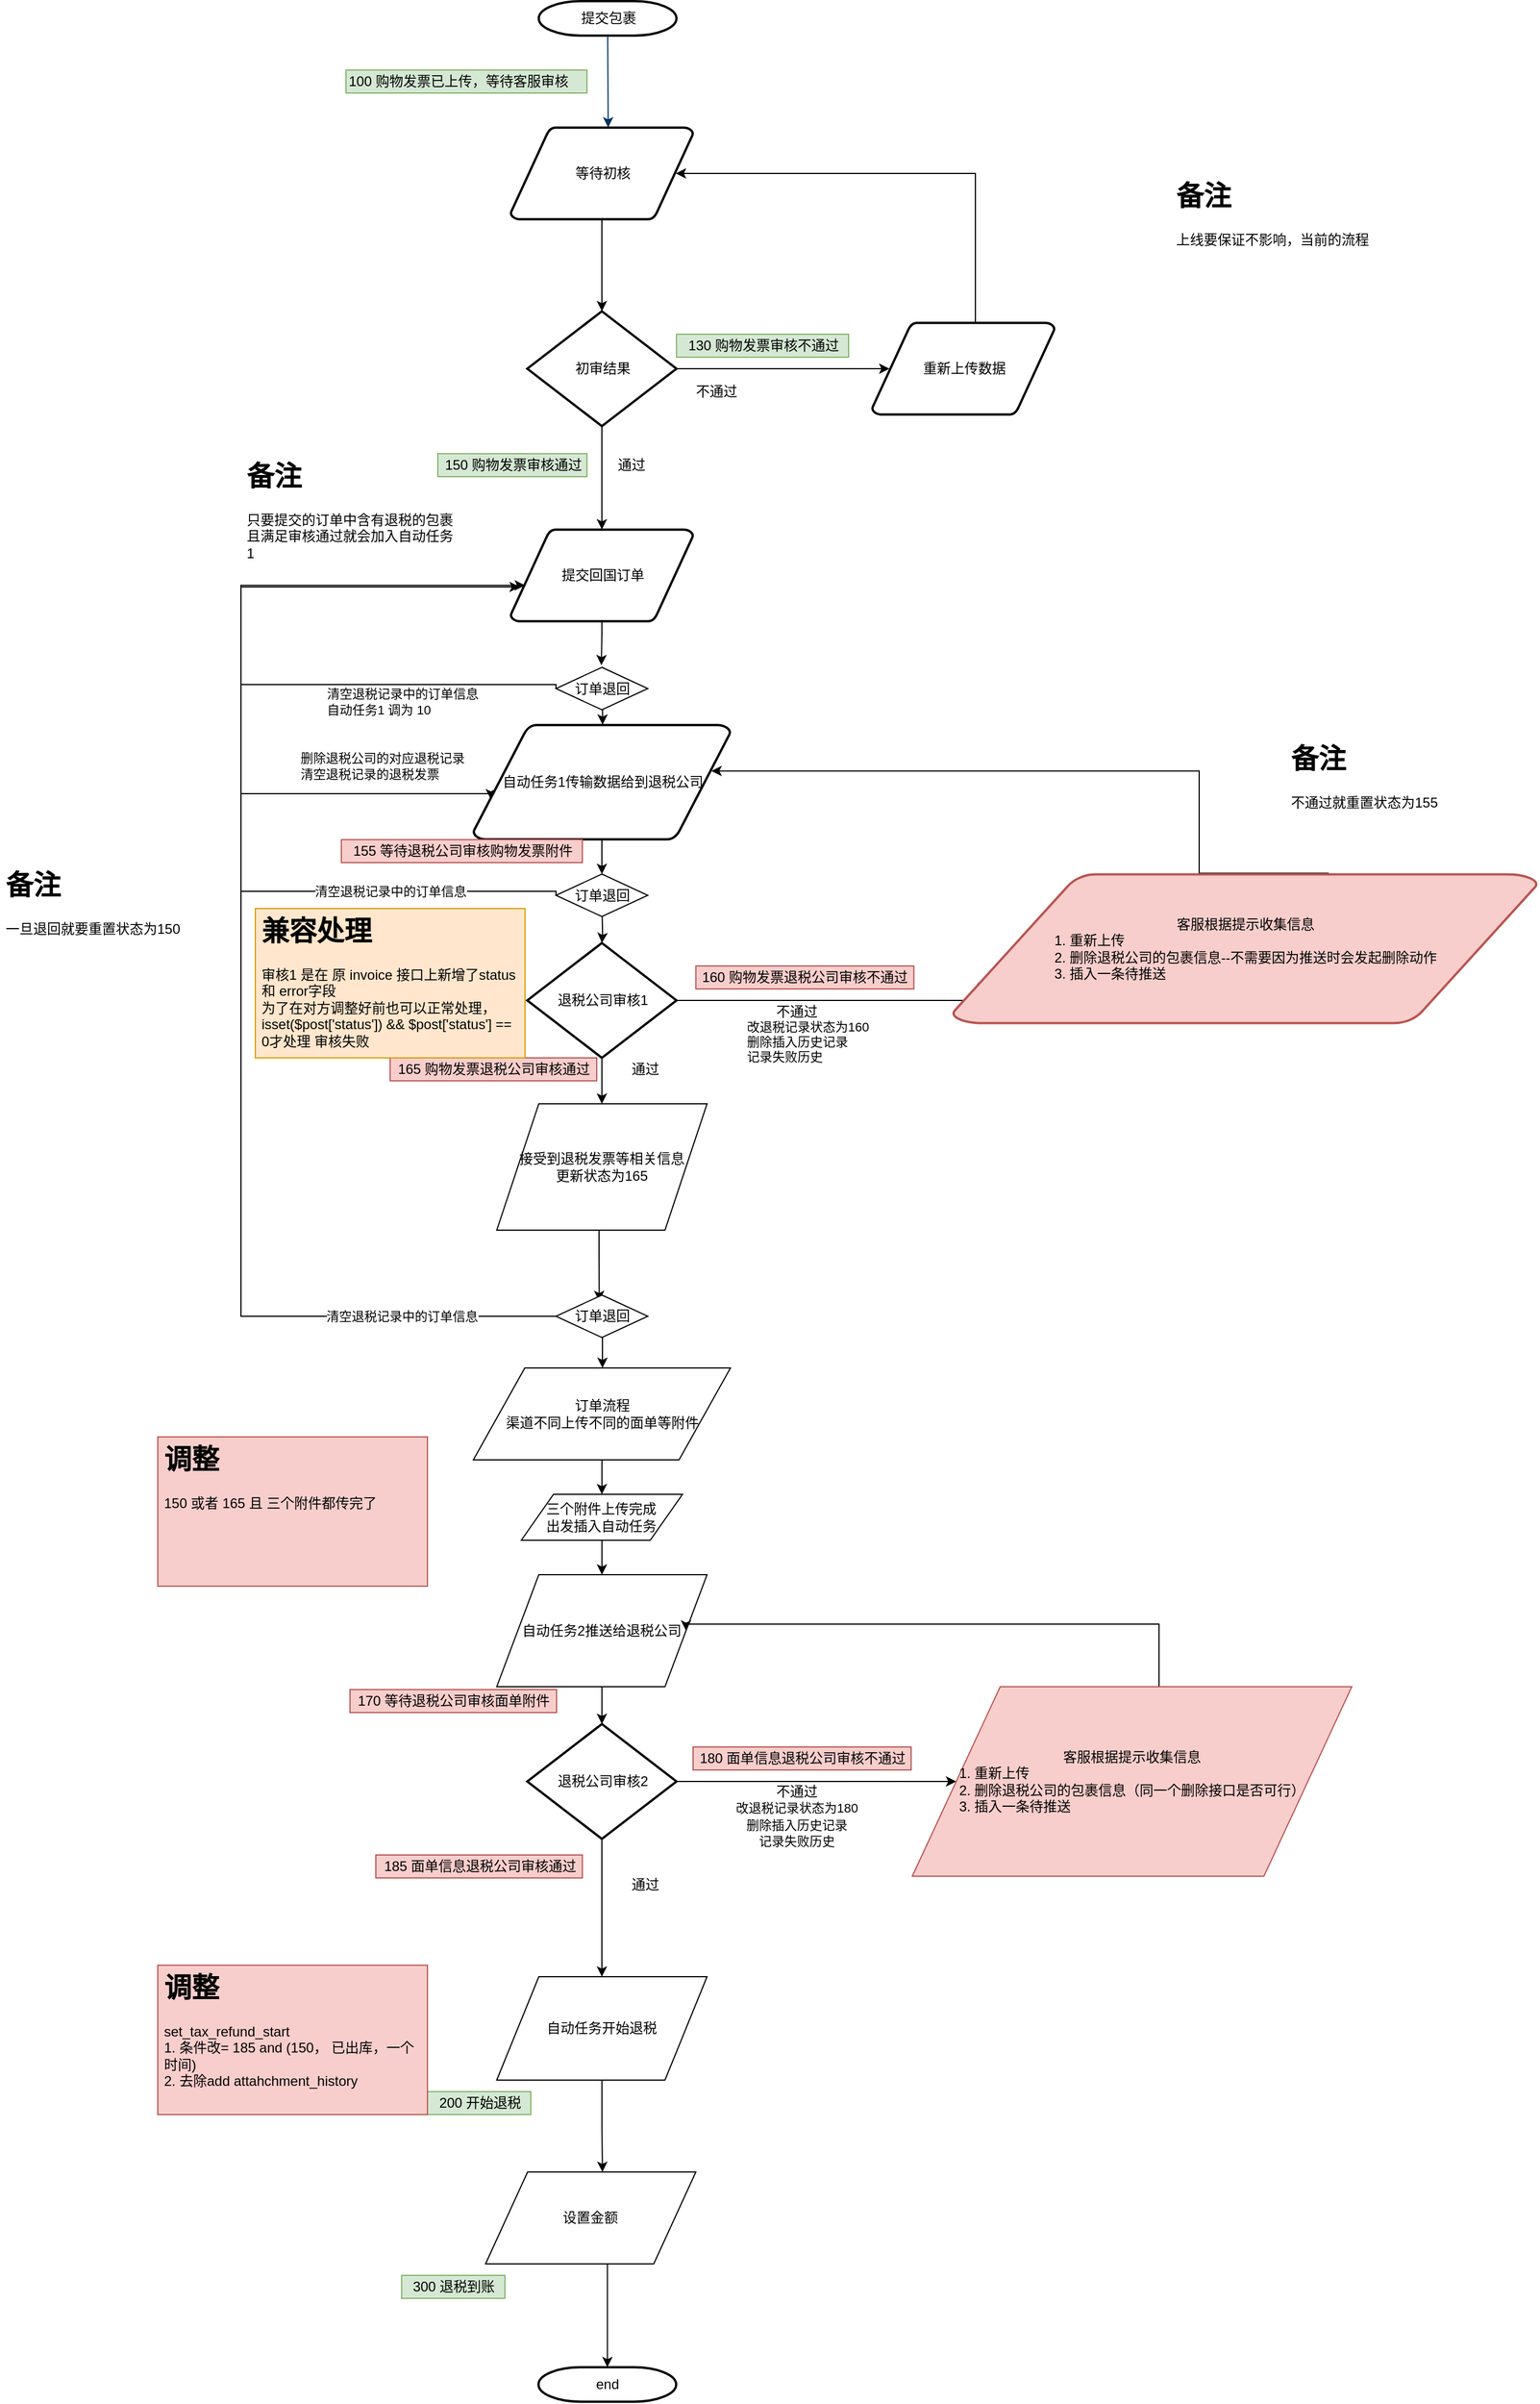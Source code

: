 <mxfile version="13.1.2" type="github">
  <diagram id="6a731a19-8d31-9384-78a2-239565b7b9f0" name="Page-1">
    <mxGraphModel dx="2390" dy="645" grid="1" gridSize="10" guides="1" tooltips="1" connect="1" arrows="1" fold="1" page="1" pageScale="1" pageWidth="1169" pageHeight="827" background="#ffffff" math="0" shadow="0">
      <root>
        <mxCell id="0" />
        <mxCell id="1" parent="0" />
        <mxCell id="2" value="提交包裹" style="shape=mxgraph.flowchart.terminator;strokeWidth=2;gradientColor=none;gradientDirection=north;fontStyle=0;html=1;" parent="1" vertex="1">
          <mxGeometry x="259.5" y="20" width="120" height="30" as="geometry" />
        </mxCell>
        <mxCell id="7" style="fontStyle=1;strokeColor=#003366;strokeWidth=1;html=1;" parent="1" source="2" edge="1">
          <mxGeometry relative="1" as="geometry">
            <mxPoint x="320" y="130" as="targetPoint" />
          </mxGeometry>
        </mxCell>
        <mxCell id="LrSTDgnJc3ZIewaenou--55" value="100&amp;nbsp;&lt;span&gt;购物发票已上传，等待客服审核&lt;/span&gt;" style="text;html=1;align=left;verticalAlign=middle;resizable=0;points=[];autosize=1;fillColor=#d5e8d4;strokeColor=#82b366;" parent="1" vertex="1">
          <mxGeometry x="91.5" y="80" width="210" height="20" as="geometry" />
        </mxCell>
        <mxCell id="LrSTDgnJc3ZIewaenou--58" value="" style="edgeStyle=orthogonalEdgeStyle;rounded=0;orthogonalLoop=1;jettySize=auto;html=1;entryX=0.5;entryY=0;entryDx=0;entryDy=0;entryPerimeter=0;" parent="1" source="LrSTDgnJc3ZIewaenou--56" target="LrSTDgnJc3ZIewaenou--60" edge="1">
          <mxGeometry relative="1" as="geometry">
            <mxPoint x="314.5" y="290" as="targetPoint" />
          </mxGeometry>
        </mxCell>
        <mxCell id="LrSTDgnJc3ZIewaenou--56" value="等待初核" style="shape=mxgraph.flowchart.data;strokeWidth=2;gradientColor=none;gradientDirection=north;fontStyle=0;html=1;" parent="1" vertex="1">
          <mxGeometry x="235" y="130" width="159" height="80" as="geometry" />
        </mxCell>
        <mxCell id="LrSTDgnJc3ZIewaenou--62" value="" style="edgeStyle=orthogonalEdgeStyle;rounded=0;orthogonalLoop=1;jettySize=auto;html=1;entryX=0.095;entryY=0.5;entryDx=0;entryDy=0;entryPerimeter=0;" parent="1" source="LrSTDgnJc3ZIewaenou--60" target="LrSTDgnJc3ZIewaenou--63" edge="1">
          <mxGeometry relative="1" as="geometry">
            <mxPoint x="459.5" y="340" as="targetPoint" />
          </mxGeometry>
        </mxCell>
        <mxCell id="LrSTDgnJc3ZIewaenou--69" value="" style="edgeStyle=orthogonalEdgeStyle;rounded=0;orthogonalLoop=1;jettySize=auto;html=1;entryX=0.5;entryY=0;entryDx=0;entryDy=0;entryPerimeter=0;" parent="1" source="LrSTDgnJc3ZIewaenou--60" target="LrSTDgnJc3ZIewaenou--70" edge="1">
          <mxGeometry relative="1" as="geometry">
            <mxPoint x="314.5" y="470" as="targetPoint" />
          </mxGeometry>
        </mxCell>
        <mxCell id="LrSTDgnJc3ZIewaenou--60" value="初审结果" style="shape=mxgraph.flowchart.decision;strokeWidth=2;gradientColor=none;gradientDirection=north;fontStyle=0;html=1;" parent="1" vertex="1">
          <mxGeometry x="249.5" y="290" width="130" height="100" as="geometry" />
        </mxCell>
        <mxCell id="LrSTDgnJc3ZIewaenou--65" value="" style="edgeStyle=orthogonalEdgeStyle;rounded=0;orthogonalLoop=1;jettySize=auto;html=1;entryX=0.905;entryY=0.5;entryDx=0;entryDy=0;entryPerimeter=0;exitX=0.574;exitY=0.017;exitDx=0;exitDy=0;exitPerimeter=0;" parent="1" source="LrSTDgnJc3ZIewaenou--63" target="LrSTDgnJc3ZIewaenou--56" edge="1">
          <mxGeometry relative="1" as="geometry">
            <mxPoint x="529.5" y="220" as="targetPoint" />
            <Array as="points">
              <mxPoint x="640" y="301" />
              <mxPoint x="640" y="170" />
            </Array>
          </mxGeometry>
        </mxCell>
        <mxCell id="LrSTDgnJc3ZIewaenou--63" value="重新上传数据" style="shape=mxgraph.flowchart.data;strokeWidth=2;gradientColor=none;gradientDirection=north;fontStyle=0;html=1;" parent="1" vertex="1">
          <mxGeometry x="550" y="300" width="159" height="80" as="geometry" />
        </mxCell>
        <mxCell id="LrSTDgnJc3ZIewaenou--66" value="不通过" style="text;html=1;align=center;verticalAlign=middle;resizable=0;points=[];autosize=1;" parent="1" vertex="1">
          <mxGeometry x="389" y="350" width="50" height="20" as="geometry" />
        </mxCell>
        <mxCell id="LrSTDgnJc3ZIewaenou--75" value="" style="edgeStyle=orthogonalEdgeStyle;rounded=0;orthogonalLoop=1;jettySize=auto;html=1;entryX=0.584;entryY=-0.06;entryDx=0;entryDy=0;entryPerimeter=0;" parent="1" source="LrSTDgnJc3ZIewaenou--70" edge="1">
          <mxGeometry relative="1" as="geometry">
            <mxPoint x="314.032" y="598.2" as="targetPoint" />
            <Array as="points">
              <mxPoint x="314" y="570" />
              <mxPoint x="314" y="570" />
            </Array>
          </mxGeometry>
        </mxCell>
        <mxCell id="LrSTDgnJc3ZIewaenou--70" value="提交回国订单" style="shape=mxgraph.flowchart.data;strokeWidth=2;gradientColor=none;gradientDirection=north;fontStyle=0;html=1;" parent="1" vertex="1">
          <mxGeometry x="235" y="480" width="159" height="80" as="geometry" />
        </mxCell>
        <mxCell id="LrSTDgnJc3ZIewaenou--77" value="" style="edgeStyle=orthogonalEdgeStyle;rounded=0;orthogonalLoop=1;jettySize=auto;html=1;entryX=0.5;entryY=0;entryDx=0;entryDy=0;entryPerimeter=0;" parent="1" source="LrSTDgnJc3ZIewaenou--74" edge="1">
          <mxGeometry relative="1" as="geometry">
            <mxPoint x="314.5" y="780" as="targetPoint" />
          </mxGeometry>
        </mxCell>
        <mxCell id="LrSTDgnJc3ZIewaenou--74" value="自动任务1传输数据给到退税公司" style="shape=mxgraph.flowchart.data;strokeWidth=2;gradientColor=none;gradientDirection=north;fontStyle=0;html=1;" parent="1" vertex="1">
          <mxGeometry x="202.51" y="650" width="224" height="100" as="geometry" />
        </mxCell>
        <mxCell id="LrSTDgnJc3ZIewaenou--71" value="130&amp;nbsp;购物发票审核不通过" style="text;html=1;align=center;verticalAlign=middle;resizable=0;points=[];autosize=1;fillColor=#d5e8d4;strokeColor=#82b366;" parent="1" vertex="1">
          <mxGeometry x="379.5" y="310" width="150" height="20" as="geometry" />
        </mxCell>
        <mxCell id="LrSTDgnJc3ZIewaenou--72" value="150&amp;nbsp;购物发票审核通过" style="text;html=1;align=center;verticalAlign=middle;resizable=0;points=[];autosize=1;fillColor=#d5e8d4;strokeColor=#82b366;" parent="1" vertex="1">
          <mxGeometry x="171.5" y="414" width="130" height="20" as="geometry" />
        </mxCell>
        <mxCell id="LrSTDgnJc3ZIewaenou--73" value="通过" style="text;html=1;align=center;verticalAlign=middle;resizable=0;points=[];autosize=1;" parent="1" vertex="1">
          <mxGeometry x="320" y="414" width="40" height="20" as="geometry" />
        </mxCell>
        <mxCell id="LrSTDgnJc3ZIewaenou--78" value="155&amp;nbsp;等待退税公司审核购物发票附件" style="text;html=1;align=center;verticalAlign=middle;resizable=0;points=[];autosize=1;fillColor=#f8cecc;strokeColor=#b85450;" parent="1" vertex="1">
          <mxGeometry x="87.51" y="750" width="210" height="20" as="geometry" />
        </mxCell>
        <mxCell id="LrSTDgnJc3ZIewaenou--81" value="" style="edgeStyle=orthogonalEdgeStyle;rounded=0;orthogonalLoop=1;jettySize=auto;html=1;entryX=0.044;entryY=0.726;entryDx=0;entryDy=0;entryPerimeter=0;exitX=1;exitY=0.5;exitDx=0;exitDy=0;exitPerimeter=0;" parent="1" source="LrSTDgnJc3ZIewaenou--79" target="LrSTDgnJc3ZIewaenou--86" edge="1">
          <mxGeometry relative="1" as="geometry">
            <mxPoint x="570" y="870" as="targetPoint" />
            <Array as="points">
              <mxPoint x="642" y="890" />
            </Array>
          </mxGeometry>
        </mxCell>
        <mxCell id="7mLNIrUK4WttmI5ZQ052-66" style="edgeStyle=orthogonalEdgeStyle;rounded=0;orthogonalLoop=1;jettySize=auto;html=1;entryX=0.5;entryY=0;entryDx=0;entryDy=0;" edge="1" parent="1" source="LrSTDgnJc3ZIewaenou--79" target="LrSTDgnJc3ZIewaenou--94">
          <mxGeometry relative="1" as="geometry">
            <mxPoint x="314.49" y="970" as="targetPoint" />
          </mxGeometry>
        </mxCell>
        <mxCell id="LrSTDgnJc3ZIewaenou--79" value="退税公司审核1" style="shape=mxgraph.flowchart.decision;strokeWidth=2;gradientColor=none;gradientDirection=north;fontStyle=0;html=1;" parent="1" vertex="1">
          <mxGeometry x="249.5" y="840" width="130" height="100" as="geometry" />
        </mxCell>
        <mxCell id="LrSTDgnJc3ZIewaenou--84" value="160&amp;nbsp;购物发票退税公司审核不通过" style="text;html=1;align=center;verticalAlign=middle;resizable=0;points=[];autosize=1;fillColor=#f8cecc;strokeColor=#b85450;" parent="1" vertex="1">
          <mxGeometry x="396.37" y="860" width="190" height="20" as="geometry" />
        </mxCell>
        <mxCell id="LrSTDgnJc3ZIewaenou--85" value="不通过" style="text;html=1;align=center;verticalAlign=middle;resizable=0;points=[];autosize=1;" parent="1" vertex="1">
          <mxGeometry x="459" y="890" width="50" height="20" as="geometry" />
        </mxCell>
        <mxCell id="LrSTDgnJc3ZIewaenou--91" value="" style="edgeStyle=orthogonalEdgeStyle;rounded=0;orthogonalLoop=1;jettySize=auto;html=1;entryX=0.926;entryY=0.402;entryDx=0;entryDy=0;entryPerimeter=0;exitX=0.643;exitY=-0.006;exitDx=0;exitDy=0;exitPerimeter=0;" parent="1" source="LrSTDgnJc3ZIewaenou--86" target="LrSTDgnJc3ZIewaenou--74" edge="1">
          <mxGeometry relative="1" as="geometry">
            <mxPoint x="568" y="710" as="targetPoint" />
            <Array as="points">
              <mxPoint x="835" y="690" />
            </Array>
            <mxPoint x="640" y="775" as="sourcePoint" />
          </mxGeometry>
        </mxCell>
        <mxCell id="LrSTDgnJc3ZIewaenou--86" value="客服根据提示收集信息&lt;br&gt;&lt;div style=&quot;text-align: left&quot;&gt;&lt;span&gt;1. 重新上传&lt;/span&gt;&lt;/div&gt;&lt;div style=&quot;text-align: left&quot;&gt;&lt;span&gt;2. 删除退税公司的包裹信息--不需要因为推送时会发起删除动作&lt;/span&gt;&lt;/div&gt;&lt;div style=&quot;text-align: left&quot;&gt;&lt;span&gt;3. 插入一条待推送&lt;/span&gt;&lt;/div&gt;" style="shape=mxgraph.flowchart.data;strokeWidth=2;gradientDirection=north;fontStyle=0;html=1;fillColor=#f8cecc;strokeColor=#b85450;" parent="1" vertex="1">
          <mxGeometry x="620" y="780" width="510" height="130" as="geometry" />
        </mxCell>
        <mxCell id="LrSTDgnJc3ZIewaenou--92" value="165&amp;nbsp;购物发票退税公司审核通过" style="text;html=1;align=center;verticalAlign=middle;resizable=0;points=[];autosize=1;fillColor=#f8cecc;strokeColor=#b85450;" parent="1" vertex="1">
          <mxGeometry x="130" y="940" width="180" height="20" as="geometry" />
        </mxCell>
        <mxCell id="LrSTDgnJc3ZIewaenou--93" value="通过" style="text;html=1;align=center;verticalAlign=middle;resizable=0;points=[];autosize=1;" parent="1" vertex="1">
          <mxGeometry x="331.5" y="940" width="40" height="20" as="geometry" />
        </mxCell>
        <mxCell id="LrSTDgnJc3ZIewaenou--96" value="" style="edgeStyle=orthogonalEdgeStyle;rounded=0;orthogonalLoop=1;jettySize=auto;html=1;entryX=0.436;entryY=0.06;entryDx=0;entryDy=0;entryPerimeter=0;" parent="1" source="LrSTDgnJc3ZIewaenou--94" edge="1">
          <mxGeometry relative="1" as="geometry">
            <mxPoint x="312.178" y="1151.8" as="targetPoint" />
            <Array as="points">
              <mxPoint x="312" y="1110" />
              <mxPoint x="312" y="1110" />
            </Array>
          </mxGeometry>
        </mxCell>
        <mxCell id="LrSTDgnJc3ZIewaenou--94" value="接受到退税发票等相关信息&lt;br&gt;更新状态为165" style="shape=parallelogram;perimeter=parallelogramPerimeter;whiteSpace=wrap;html=1;" parent="1" vertex="1">
          <mxGeometry x="222.89" y="980" width="183.25" height="110" as="geometry" />
        </mxCell>
        <mxCell id="7mLNIrUK4WttmI5ZQ052-99" value="" style="edgeStyle=orthogonalEdgeStyle;rounded=0;orthogonalLoop=1;jettySize=auto;html=1;entryX=0.5;entryY=0;entryDx=0;entryDy=0;" edge="1" parent="1" source="LrSTDgnJc3ZIewaenou--95" target="7mLNIrUK4WttmI5ZQ052-100">
          <mxGeometry relative="1" as="geometry">
            <mxPoint x="315" y="1320" as="targetPoint" />
          </mxGeometry>
        </mxCell>
        <mxCell id="LrSTDgnJc3ZIewaenou--95" value="订单流程&lt;br&gt;渠道不同上传不同的面单等附件" style="shape=parallelogram;perimeter=parallelogramPerimeter;whiteSpace=wrap;html=1;" parent="1" vertex="1">
          <mxGeometry x="202.51" y="1210" width="224.06" height="80" as="geometry" />
        </mxCell>
        <mxCell id="LrSTDgnJc3ZIewaenou--100" value="" style="edgeStyle=orthogonalEdgeStyle;rounded=0;orthogonalLoop=1;jettySize=auto;html=1;" parent="1" source="LrSTDgnJc3ZIewaenou--97" target="LrSTDgnJc3ZIewaenou--99" edge="1">
          <mxGeometry relative="1" as="geometry" />
        </mxCell>
        <mxCell id="LrSTDgnJc3ZIewaenou--97" value="自动任务2推送给退税公司" style="shape=parallelogram;perimeter=parallelogramPerimeter;whiteSpace=wrap;html=1;" parent="1" vertex="1">
          <mxGeometry x="222.88" y="1390" width="183.25" height="97.5" as="geometry" />
        </mxCell>
        <mxCell id="LrSTDgnJc3ZIewaenou--102" value="" style="edgeStyle=orthogonalEdgeStyle;rounded=0;orthogonalLoop=1;jettySize=auto;html=1;" parent="1" source="LrSTDgnJc3ZIewaenou--99" target="LrSTDgnJc3ZIewaenou--105" edge="1">
          <mxGeometry relative="1" as="geometry">
            <mxPoint x="459.5" y="1570" as="targetPoint" />
          </mxGeometry>
        </mxCell>
        <mxCell id="LrSTDgnJc3ZIewaenou--104" value="" style="edgeStyle=orthogonalEdgeStyle;rounded=0;orthogonalLoop=1;jettySize=auto;html=1;entryX=0.5;entryY=0;entryDx=0;entryDy=0;" parent="1" source="LrSTDgnJc3ZIewaenou--99" target="LrSTDgnJc3ZIewaenou--106" edge="1">
          <mxGeometry relative="1" as="geometry">
            <mxPoint x="315" y="1680" as="targetPoint" />
            <Array as="points" />
          </mxGeometry>
        </mxCell>
        <mxCell id="LrSTDgnJc3ZIewaenou--99" value="退税公司审核2" style="shape=mxgraph.flowchart.decision;strokeWidth=2;gradientColor=none;gradientDirection=north;fontStyle=0;html=1;" parent="1" vertex="1">
          <mxGeometry x="249.5" y="1520" width="130" height="100" as="geometry" />
        </mxCell>
        <mxCell id="LrSTDgnJc3ZIewaenou--112" style="edgeStyle=orthogonalEdgeStyle;rounded=0;orthogonalLoop=1;jettySize=auto;html=1;entryX=1;entryY=0.5;entryDx=0;entryDy=0;" parent="1" source="LrSTDgnJc3ZIewaenou--105" target="LrSTDgnJc3ZIewaenou--97" edge="1">
          <mxGeometry relative="1" as="geometry">
            <Array as="points">
              <mxPoint x="800" y="1433" />
            </Array>
          </mxGeometry>
        </mxCell>
        <mxCell id="LrSTDgnJc3ZIewaenou--105" value="&lt;span&gt;客服根据提示收集信息&lt;br&gt;&lt;div style=&quot;text-align: left&quot;&gt;&lt;span&gt;1. 重新上传&lt;/span&gt;&lt;/div&gt;&lt;/span&gt;&lt;div style=&quot;text-align: left&quot;&gt;2. 删除退税公司的包裹信息（同一个删除接口是否可行）&lt;/div&gt;&lt;div style=&quot;text-align: left&quot;&gt;3. 插入一条待推送&lt;/div&gt;" style="shape=parallelogram;perimeter=parallelogramPerimeter;whiteSpace=wrap;html=1;fillColor=#f8cecc;strokeColor=#b85450;" parent="1" vertex="1">
          <mxGeometry x="585" y="1487.5" width="383" height="165" as="geometry" />
        </mxCell>
        <mxCell id="LrSTDgnJc3ZIewaenou--113" style="edgeStyle=orthogonalEdgeStyle;rounded=0;orthogonalLoop=1;jettySize=auto;html=1;" parent="1" source="LrSTDgnJc3ZIewaenou--106" edge="1">
          <mxGeometry relative="1" as="geometry">
            <mxPoint x="315" y="1910" as="targetPoint" />
          </mxGeometry>
        </mxCell>
        <mxCell id="LrSTDgnJc3ZIewaenou--106" value="自动任务开始退税" style="shape=parallelogram;perimeter=parallelogramPerimeter;whiteSpace=wrap;html=1;" parent="1" vertex="1">
          <mxGeometry x="222.88" y="1740" width="183.25" height="90" as="geometry" />
        </mxCell>
        <mxCell id="LrSTDgnJc3ZIewaenou--108" value="180 面单信息退税公司审核不通过" style="text;html=1;align=center;verticalAlign=middle;resizable=0;points=[];autosize=1;fillColor=#f8cecc;strokeColor=#b85450;" parent="1" vertex="1">
          <mxGeometry x="394" y="1540" width="190" height="20" as="geometry" />
        </mxCell>
        <mxCell id="LrSTDgnJc3ZIewaenou--109" value="不通过&lt;br&gt;&lt;span style=&quot;font-size: 11px ; text-align: left ; background-color: rgb(255 , 255 , 255)&quot;&gt;改退税记录状态为180&lt;/span&gt;&lt;br style=&quot;font-size: 11px ; text-align: left&quot;&gt;&lt;span style=&quot;font-size: 11px ; text-align: left ; background-color: rgb(255 , 255 , 255)&quot;&gt;删除插入历史记录&lt;/span&gt;&lt;br style=&quot;font-size: 11px ; text-align: left&quot;&gt;&lt;span style=&quot;font-size: 11px ; text-align: left ; background-color: rgb(255 , 255 , 255)&quot;&gt;记录失败历史&lt;/span&gt;" style="text;html=1;align=center;verticalAlign=middle;resizable=0;points=[];autosize=1;" parent="1" vertex="1">
          <mxGeometry x="424" y="1570" width="120" height="60" as="geometry" />
        </mxCell>
        <mxCell id="LrSTDgnJc3ZIewaenou--110" value="185&amp;nbsp;面单信息退税公司审核通过" style="text;html=1;align=center;verticalAlign=middle;resizable=0;points=[];autosize=1;fillColor=#f8cecc;strokeColor=#b85450;" parent="1" vertex="1">
          <mxGeometry x="117.51" y="1634" width="180" height="20" as="geometry" />
        </mxCell>
        <mxCell id="LrSTDgnJc3ZIewaenou--111" value="通过" style="text;html=1;align=center;verticalAlign=middle;resizable=0;points=[];autosize=1;" parent="1" vertex="1">
          <mxGeometry x="331.5" y="1650" width="40" height="20" as="geometry" />
        </mxCell>
        <mxCell id="7mLNIrUK4WttmI5ZQ052-42" value="200 开始退税" style="text;html=1;align=center;verticalAlign=middle;resizable=0;points=[];autosize=1;fillColor=#d5e8d4;strokeColor=#82b366;" vertex="1" parent="1">
          <mxGeometry x="162.51" y="1840" width="90" height="20" as="geometry" />
        </mxCell>
        <mxCell id="7mLNIrUK4WttmI5ZQ052-44" value="&lt;span style=&quot;text-align: left&quot;&gt;300 退税到账&lt;/span&gt;" style="text;html=1;align=center;verticalAlign=middle;resizable=0;points=[];autosize=1;fillColor=#d5e8d4;strokeColor=#82b366;" vertex="1" parent="1">
          <mxGeometry x="140" y="2000" width="90" height="20" as="geometry" />
        </mxCell>
        <mxCell id="7mLNIrUK4WttmI5ZQ052-45" value="170&amp;nbsp;等待退税公司审核面单附件" style="text;html=1;align=center;verticalAlign=middle;resizable=0;points=[];autosize=1;fillColor=#f8cecc;strokeColor=#b85450;" vertex="1" parent="1">
          <mxGeometry x="95" y="1490" width="180" height="20" as="geometry" />
        </mxCell>
        <mxCell id="7mLNIrUK4WttmI5ZQ052-46" value="&lt;h1&gt;&lt;span&gt;备注&lt;/span&gt;&lt;/h1&gt;&lt;div&gt;&lt;span&gt;上线要保证不影响，当前的流程&lt;/span&gt;&lt;/div&gt;" style="text;html=1;strokeColor=none;fillColor=none;spacing=5;spacingTop=-20;whiteSpace=wrap;overflow=hidden;rounded=0;align=left;" vertex="1" parent="1">
          <mxGeometry x="810" y="170" width="190" height="120" as="geometry" />
        </mxCell>
        <mxCell id="7mLNIrUK4WttmI5ZQ052-47" value="&lt;h1&gt;&lt;span&gt;备注&lt;/span&gt;&lt;/h1&gt;&lt;div&gt;&lt;span&gt;只要提交的订单中含有退税的包裹且满足审核通过就会加入自动任务1&amp;nbsp;&lt;/span&gt;&lt;/div&gt;" style="text;html=1;strokeColor=none;fillColor=none;spacing=5;spacingTop=-20;whiteSpace=wrap;overflow=hidden;rounded=0;align=left;" vertex="1" parent="1">
          <mxGeometry x="-7.105e-15" y="414" width="190" height="120" as="geometry" />
        </mxCell>
        <mxCell id="7mLNIrUK4WttmI5ZQ052-49" style="edgeStyle=orthogonalEdgeStyle;rounded=0;orthogonalLoop=1;jettySize=auto;html=1;entryX=0.079;entryY=0.608;entryDx=0;entryDy=0;entryPerimeter=0;exitX=0;exitY=0.5;exitDx=0;exitDy=0;" edge="1" parent="1" source="7mLNIrUK4WttmI5ZQ052-93" target="LrSTDgnJc3ZIewaenou--70">
          <mxGeometry relative="1" as="geometry">
            <mxPoint x="259.997" y="615" as="sourcePoint" />
            <Array as="points">
              <mxPoint x="274" y="615" />
              <mxPoint y="615" />
              <mxPoint y="529" />
            </Array>
          </mxGeometry>
        </mxCell>
        <mxCell id="7mLNIrUK4WttmI5ZQ052-56" value="清空退税记录中的订单信息&lt;br&gt;自动任务1 调为 10" style="edgeLabel;html=1;align=left;verticalAlign=middle;resizable=0;points=[];" vertex="1" connectable="0" parent="7mLNIrUK4WttmI5ZQ052-49">
          <mxGeometry x="-0.477" y="-1" relative="1" as="geometry">
            <mxPoint x="-45" y="16" as="offset" />
          </mxGeometry>
        </mxCell>
        <mxCell id="7mLNIrUK4WttmI5ZQ052-50" value="" style="edgeStyle=orthogonalEdgeStyle;rounded=0;orthogonalLoop=1;jettySize=auto;html=1;" edge="1" parent="1" target="LrSTDgnJc3ZIewaenou--74">
          <mxGeometry relative="1" as="geometry">
            <mxPoint x="315.059" y="630" as="sourcePoint" />
            <Array as="points">
              <mxPoint x="315" y="640" />
              <mxPoint x="315" y="640" />
            </Array>
          </mxGeometry>
        </mxCell>
        <mxCell id="7mLNIrUK4WttmI5ZQ052-53" value="" style="edgeStyle=orthogonalEdgeStyle;rounded=0;orthogonalLoop=1;jettySize=auto;html=1;" edge="1" parent="1" target="LrSTDgnJc3ZIewaenou--79">
          <mxGeometry relative="1" as="geometry">
            <mxPoint x="314.6" y="810" as="sourcePoint" />
          </mxGeometry>
        </mxCell>
        <mxCell id="7mLNIrUK4WttmI5ZQ052-55" value="" style="edgeStyle=orthogonalEdgeStyle;rounded=0;orthogonalLoop=1;jettySize=auto;html=1;exitX=0;exitY=0.5;exitDx=0;exitDy=0;" edge="1" parent="1" source="7mLNIrUK4WttmI5ZQ052-89">
          <mxGeometry relative="1" as="geometry">
            <mxPoint x="269.747" y="795" as="sourcePoint" />
            <mxPoint x="243" y="530" as="targetPoint" />
            <Array as="points">
              <mxPoint x="275" y="795" />
              <mxPoint y="795" />
              <mxPoint y="530" />
            </Array>
          </mxGeometry>
        </mxCell>
        <mxCell id="7mLNIrUK4WttmI5ZQ052-58" value="&lt;span style=&quot;text-align: left&quot;&gt;清空退税记录中的订单信息&lt;/span&gt;" style="edgeLabel;html=1;align=center;verticalAlign=middle;resizable=0;points=[];" vertex="1" connectable="0" parent="1">
          <mxGeometry x="129.997" y="795" as="geometry">
            <mxPoint as="offset" />
          </mxGeometry>
        </mxCell>
        <mxCell id="7mLNIrUK4WttmI5ZQ052-63" value="" style="edgeStyle=orthogonalEdgeStyle;rounded=0;orthogonalLoop=1;jettySize=auto;html=1;exitX=0.095;exitY=0.5;exitDx=0;exitDy=0;exitPerimeter=0;entryX=0.068;entryY=0.65;entryDx=0;entryDy=0;entryPerimeter=0;" edge="1" parent="1" target="LrSTDgnJc3ZIewaenou--74">
          <mxGeometry relative="1" as="geometry">
            <mxPoint x="274.497" y="1165" as="sourcePoint" />
            <mxPoint x="240" y="710" as="targetPoint" />
            <Array as="points">
              <mxPoint y="1165" />
              <mxPoint y="710" />
              <mxPoint x="218" y="710" />
            </Array>
          </mxGeometry>
        </mxCell>
        <mxCell id="7mLNIrUK4WttmI5ZQ052-67" value="&lt;span style=&quot;text-align: left&quot;&gt;清空退税记录中的订单信息&lt;/span&gt;" style="edgeLabel;html=1;align=center;verticalAlign=middle;resizable=0;points=[];" vertex="1" connectable="0" parent="1">
          <mxGeometry x="139.997" y="1165" as="geometry">
            <mxPoint as="offset" />
          </mxGeometry>
        </mxCell>
        <mxCell id="7mLNIrUK4WttmI5ZQ052-69" value="删除退税公司的对应退税记录&lt;br&gt;清空退税记录的退税发票" style="edgeLabel;html=1;align=left;verticalAlign=middle;resizable=0;points=[];" vertex="1" connectable="0" parent="1">
          <mxGeometry x="94.997" y="670" as="geometry">
            <mxPoint x="-45" y="16" as="offset" />
          </mxGeometry>
        </mxCell>
        <mxCell id="7mLNIrUK4WttmI5ZQ052-71" value="&lt;h1&gt;&lt;span&gt;备注&lt;/span&gt;&lt;/h1&gt;&lt;div&gt;一旦退回就要重置状态为150&lt;/div&gt;" style="text;html=1;strokeColor=none;fillColor=none;spacing=5;spacingTop=-20;whiteSpace=wrap;overflow=hidden;rounded=0;align=left;" vertex="1" parent="1">
          <mxGeometry x="-210" y="770" width="190" height="120" as="geometry" />
        </mxCell>
        <mxCell id="7mLNIrUK4WttmI5ZQ052-72" value="&lt;h1&gt;&lt;span&gt;备注&lt;/span&gt;&lt;/h1&gt;&lt;div&gt;不通过就重置状态为155&lt;/div&gt;" style="text;html=1;strokeColor=none;fillColor=none;spacing=5;spacingTop=-20;whiteSpace=wrap;overflow=hidden;rounded=0;align=left;" vertex="1" parent="1">
          <mxGeometry x="910" y="660" width="190" height="120" as="geometry" />
        </mxCell>
        <mxCell id="7mLNIrUK4WttmI5ZQ052-77" value="" style="edgeStyle=orthogonalEdgeStyle;rounded=0;orthogonalLoop=1;jettySize=auto;html=1;" edge="1" parent="1" target="LrSTDgnJc3ZIewaenou--95">
          <mxGeometry relative="1" as="geometry">
            <mxPoint x="315" y="1180" as="sourcePoint" />
            <Array as="points">
              <mxPoint x="315" y="1190" />
              <mxPoint x="315" y="1190" />
            </Array>
          </mxGeometry>
        </mxCell>
        <mxCell id="7mLNIrUK4WttmI5ZQ052-78" value="改退税记录状态为160&lt;br&gt;删除插入历史记录&lt;br&gt;记录失败历史" style="edgeLabel;html=1;align=left;verticalAlign=middle;resizable=0;points=[];" vertex="1" connectable="0" parent="1">
          <mxGeometry x="483.997" y="910" as="geometry">
            <mxPoint x="-45" y="16" as="offset" />
          </mxGeometry>
        </mxCell>
        <mxCell id="7mLNIrUK4WttmI5ZQ052-79" value="&lt;h1&gt;兼容处理&lt;/h1&gt;&lt;div&gt;审核1 是在 原 invoice 接口上新增了status 和 error字段&lt;/div&gt;&lt;div&gt;为了在对方调整好前也可以正常处理，isset($post[&#39;status&#39;]) &amp;amp;&amp;amp; $post[&#39;status&#39;] == 0才处理 审核失败&lt;/div&gt;" style="text;html=1;strokeColor=#d79b00;fillColor=#ffe6cc;spacing=5;spacingTop=-20;whiteSpace=wrap;overflow=hidden;rounded=0;align=left;" vertex="1" parent="1">
          <mxGeometry x="12.5" y="810" width="235" height="130" as="geometry" />
        </mxCell>
        <mxCell id="7mLNIrUK4WttmI5ZQ052-81" value="end" style="shape=mxgraph.flowchart.terminator;strokeWidth=2;gradientColor=none;gradientDirection=north;fontStyle=0;html=1;" vertex="1" parent="1">
          <mxGeometry x="259.25" y="2080" width="120" height="30" as="geometry" />
        </mxCell>
        <mxCell id="7mLNIrUK4WttmI5ZQ052-84" value="" style="edgeStyle=orthogonalEdgeStyle;rounded=0;orthogonalLoop=1;jettySize=auto;html=1;entryX=0.5;entryY=0;entryDx=0;entryDy=0;entryPerimeter=0;" edge="1" parent="1" source="7mLNIrUK4WttmI5ZQ052-82" target="7mLNIrUK4WttmI5ZQ052-81">
          <mxGeometry relative="1" as="geometry">
            <mxPoint x="304.745" y="2070" as="targetPoint" />
            <Array as="points">
              <mxPoint x="320" y="2080" />
            </Array>
          </mxGeometry>
        </mxCell>
        <mxCell id="7mLNIrUK4WttmI5ZQ052-82" value="设置金额" style="shape=parallelogram;perimeter=parallelogramPerimeter;whiteSpace=wrap;html=1;" vertex="1" parent="1">
          <mxGeometry x="213.12" y="1910" width="183.25" height="80" as="geometry" />
        </mxCell>
        <mxCell id="7mLNIrUK4WttmI5ZQ052-89" value="订单退回" style="rhombus;whiteSpace=wrap;html=1;" vertex="1" parent="1">
          <mxGeometry x="274.5" y="780" width="80" height="37" as="geometry" />
        </mxCell>
        <mxCell id="7mLNIrUK4WttmI5ZQ052-90" value="订单退回" style="rhombus;whiteSpace=wrap;html=1;" vertex="1" parent="1">
          <mxGeometry x="274.5" y="1146.5" width="80" height="37" as="geometry" />
        </mxCell>
        <mxCell id="7mLNIrUK4WttmI5ZQ052-93" value="订单退回" style="rhombus;whiteSpace=wrap;html=1;" vertex="1" parent="1">
          <mxGeometry x="274.5" y="600" width="80" height="37" as="geometry" />
        </mxCell>
        <mxCell id="7mLNIrUK4WttmI5ZQ052-96" value="&lt;h1&gt;调整&lt;/h1&gt;&lt;div&gt;set_tax_refund_start&amp;nbsp;&lt;br&gt;&lt;/div&gt;&lt;div&gt;1. 条件改&lt;span&gt;= 185 and (150， 已出库，一个时间)&lt;/span&gt;&lt;/div&gt;&lt;div&gt;&lt;span&gt;2. 去除add attahchment_history&lt;/span&gt;&lt;/div&gt;" style="text;html=1;spacing=5;spacingTop=-20;whiteSpace=wrap;overflow=hidden;rounded=0;align=left;fillColor=#f8cecc;strokeColor=#b85450;" vertex="1" parent="1">
          <mxGeometry x="-72.49" y="1730" width="235" height="130" as="geometry" />
        </mxCell>
        <mxCell id="7mLNIrUK4WttmI5ZQ052-97" value="&lt;h1&gt;调整&lt;/h1&gt;&lt;div&gt;150 或者 165 且 三个附件都传完了&lt;/div&gt;" style="text;html=1;spacing=5;spacingTop=-20;whiteSpace=wrap;overflow=hidden;rounded=0;align=left;fillColor=#f8cecc;strokeColor=#b85450;" vertex="1" parent="1">
          <mxGeometry x="-72.49" y="1270" width="235" height="130" as="geometry" />
        </mxCell>
        <mxCell id="7mLNIrUK4WttmI5ZQ052-101" value="" style="edgeStyle=orthogonalEdgeStyle;rounded=0;orthogonalLoop=1;jettySize=auto;html=1;" edge="1" parent="1" source="7mLNIrUK4WttmI5ZQ052-100" target="LrSTDgnJc3ZIewaenou--97">
          <mxGeometry relative="1" as="geometry" />
        </mxCell>
        <mxCell id="7mLNIrUK4WttmI5ZQ052-100" value="三个附件上传完成&lt;br&gt;出发插入自动任务" style="shape=parallelogram;perimeter=parallelogramPerimeter;whiteSpace=wrap;html=1;" vertex="1" parent="1">
          <mxGeometry x="244.27" y="1320" width="140.46" height="40" as="geometry" />
        </mxCell>
      </root>
    </mxGraphModel>
  </diagram>
</mxfile>
